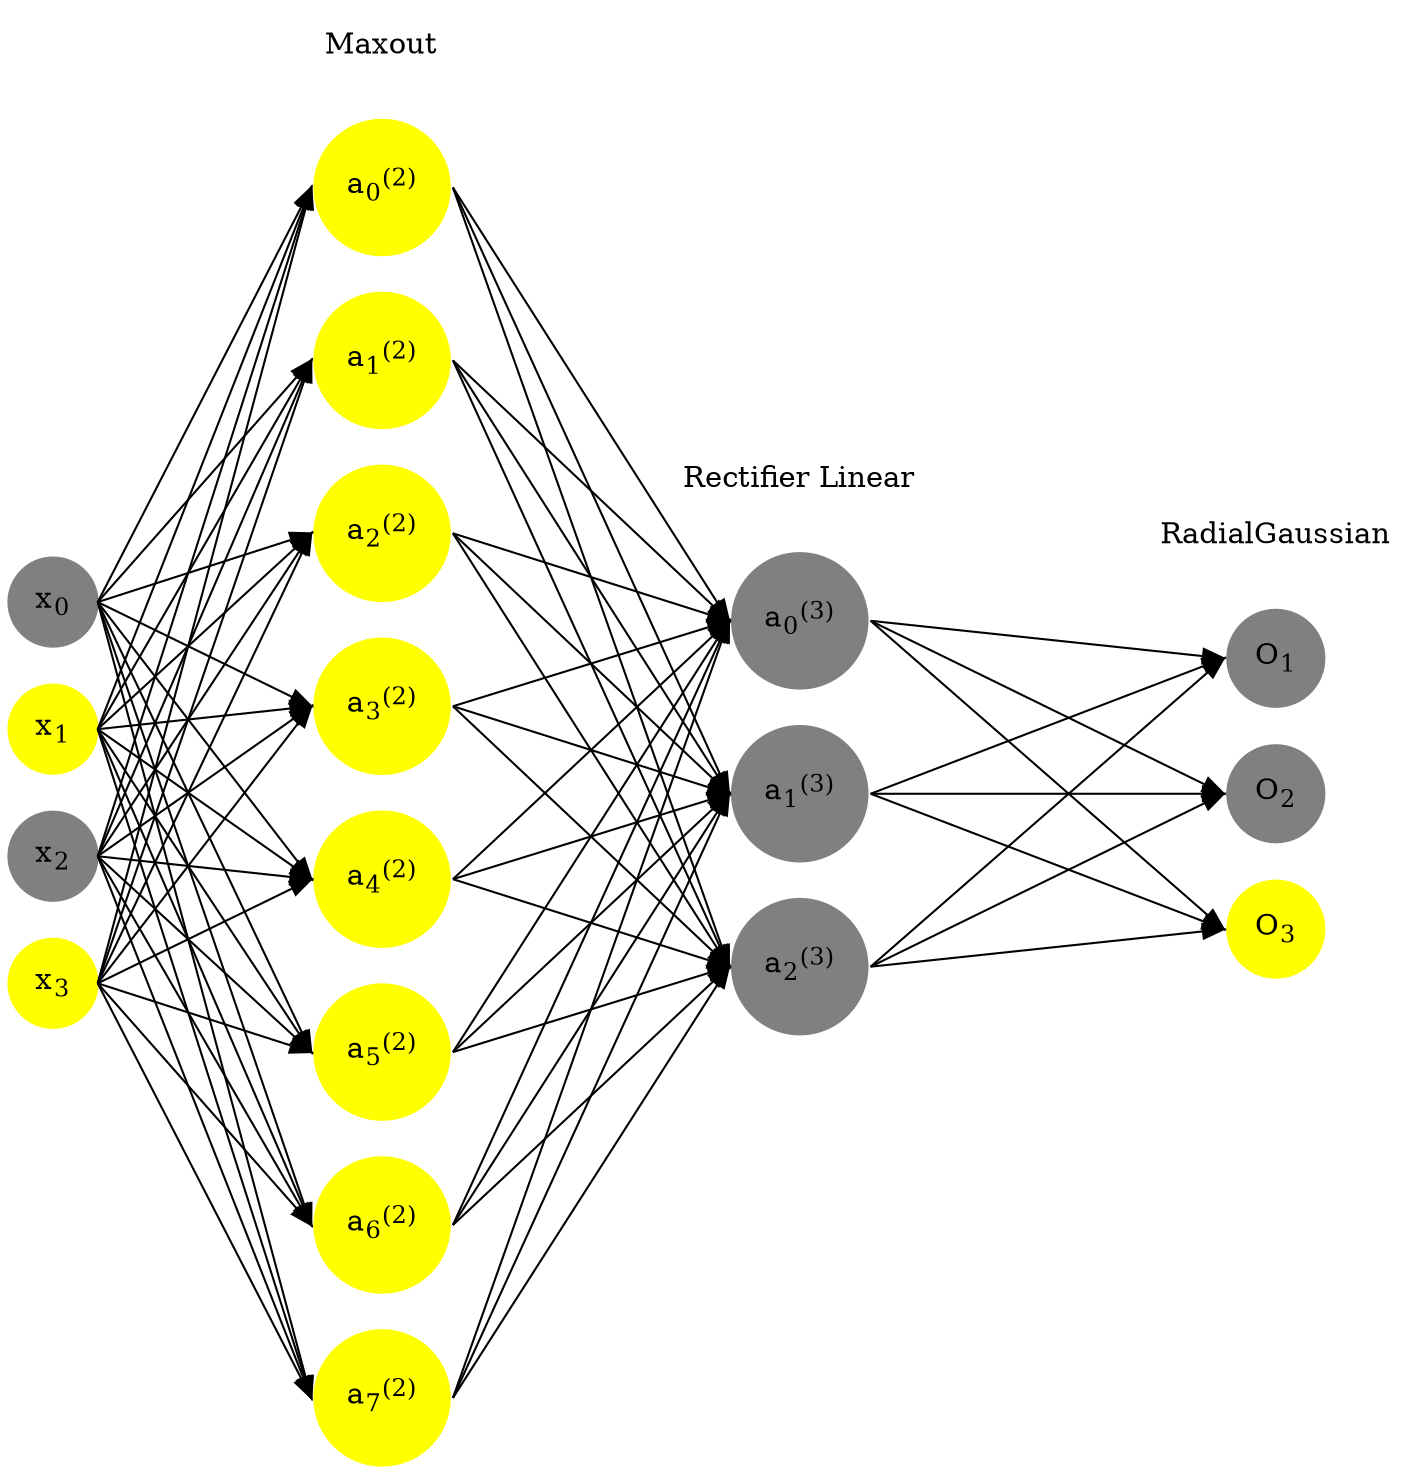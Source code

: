 digraph G {
	rankdir = LR;
	splines=false;
	edge[style=invis];
	ranksep= 1.4;
	{
	node [shape=circle, color="0.1667, 0.0, 0.5", style=filled, fillcolor="0.1667, 0.0, 0.5"];
	x0 [label=<x<sub>0</sub>>];
	}
	{
	node [shape=circle, color="0.1667, 1.0, 1.0", style=filled, fillcolor="0.1667, 1.0, 1.0"];
	x1 [label=<x<sub>1</sub>>];
	}
	{
	node [shape=circle, color="0.1667, 0.0, 0.5", style=filled, fillcolor="0.1667, 0.0, 0.5"];
	x2 [label=<x<sub>2</sub>>];
	}
	{
	node [shape=circle, color="0.1667, 1.0, 1.0", style=filled, fillcolor="0.1667, 1.0, 1.0"];
	x3 [label=<x<sub>3</sub>>];
	}
	{
	node [shape=circle, color="0.1667, 1.255820, 1.127910", style=filled, fillcolor="0.1667, 1.255820, 1.127910"];
	a02 [label=<a<sub>0</sub><sup>(2)</sup>>];
	}
	{
	node [shape=circle, color="0.1667, 1.255820, 1.127910", style=filled, fillcolor="0.1667, 1.255820, 1.127910"];
	a12 [label=<a<sub>1</sub><sup>(2)</sup>>];
	}
	{
	node [shape=circle, color="0.1667, 2.198385, 1.599193", style=filled, fillcolor="0.1667, 2.198385, 1.599193"];
	a22 [label=<a<sub>2</sub><sup>(2)</sup>>];
	}
	{
	node [shape=circle, color="0.1667, 2.198385, 1.599193", style=filled, fillcolor="0.1667, 2.198385, 1.599193"];
	a32 [label=<a<sub>3</sub><sup>(2)</sup>>];
	}
	{
	node [shape=circle, color="0.1667, 2.198385, 1.599193", style=filled, fillcolor="0.1667, 2.198385, 1.599193"];
	a42 [label=<a<sub>4</sub><sup>(2)</sup>>];
	}
	{
	node [shape=circle, color="0.1667, 2.198385, 1.599193", style=filled, fillcolor="0.1667, 2.198385, 1.599193"];
	a52 [label=<a<sub>5</sub><sup>(2)</sup>>];
	}
	{
	node [shape=circle, color="0.1667, 2.198385, 1.599193", style=filled, fillcolor="0.1667, 2.198385, 1.599193"];
	a62 [label=<a<sub>6</sub><sup>(2)</sup>>];
	}
	{
	node [shape=circle, color="0.1667, 2.198385, 1.599193", style=filled, fillcolor="0.1667, 2.198385, 1.599193"];
	a72 [label=<a<sub>7</sub><sup>(2)</sup>>];
	}
	{
	node [shape=circle, color="0.1667, 0.000000, 0.500000", style=filled, fillcolor="0.1667, 0.000000, 0.500000"];
	a03 [label=<a<sub>0</sub><sup>(3)</sup>>];
	}
	{
	node [shape=circle, color="0.1667, 0.000000, 0.500000", style=filled, fillcolor="0.1667, 0.000000, 0.500000"];
	a13 [label=<a<sub>1</sub><sup>(3)</sup>>];
	}
	{
	node [shape=circle, color="0.1667, 0.000000, 0.500000", style=filled, fillcolor="0.1667, 0.000000, 0.500000"];
	a23 [label=<a<sub>2</sub><sup>(3)</sup>>];
	}
	{
	node [shape=circle, color="0.1667, 0.0, 0.5", style=filled, fillcolor="0.1667, 0.0, 0.5"];
	O1 [label=<O<sub>1</sub>>];
	}
	{
	node [shape=circle, color="0.1667, 0.0, 0.5", style=filled, fillcolor="0.1667, 0.0, 0.5"];
	O2 [label=<O<sub>2</sub>>];
	}
	{
	node [shape=circle, color="0.1667, 1.0, 1.0", style=filled, fillcolor="0.1667, 1.0, 1.0"];
	O3 [label=<O<sub>3</sub>>];
	}
	{
	rank=same;
	x0->x1->x2->x3;
	}
	{
	rank=same;
	a02->a12->a22->a32->a42->a52->a62->a72;
	}
	{
	rank=same;
	a03->a13->a23;
	}
	{
	rank=same;
	O1->O2->O3;
	}
	l1 [shape=plaintext,label="Maxout"];
	l1->a02;
	{rank=same; l1;a02};
	l2 [shape=plaintext,label="Rectifier Linear"];
	l2->a03;
	{rank=same; l2;a03};
	l3 [shape=plaintext,label="RadialGaussian"];
	l3->O1;
	{rank=same; l3;O1};
edge[style=solid, tailport=e, headport=w];
	{x0;x1;x2;x3} -> {a02;a12;a22;a32;a42;a52;a62;a72};
	{a02;a12;a22;a32;a42;a52;a62;a72} -> {a03;a13;a23};
	{a03;a13;a23} -> {O1,O2,O3};
}